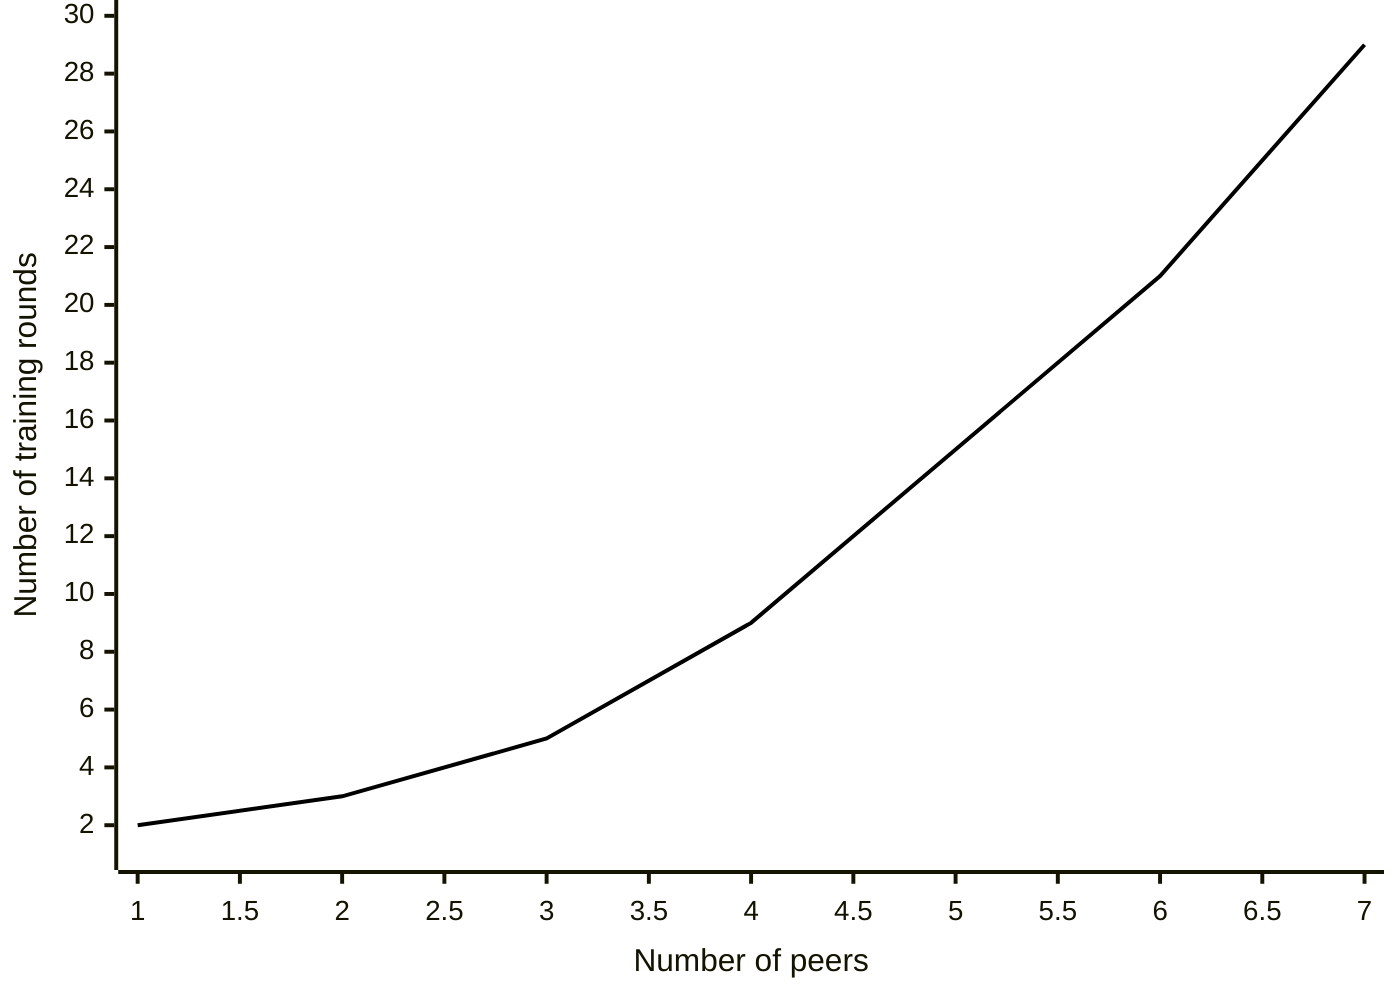 ---
config:
  themeVariables:
    xyChart:
      plotColorPalette: "#000000"
  theme: base
  look: classic
---
xychart-beta
    x-axis "Number of peers" 1 --> 7
    y-axis "Number of training rounds" 1 --> 30
    line [2,3,5,9,15,21,29]